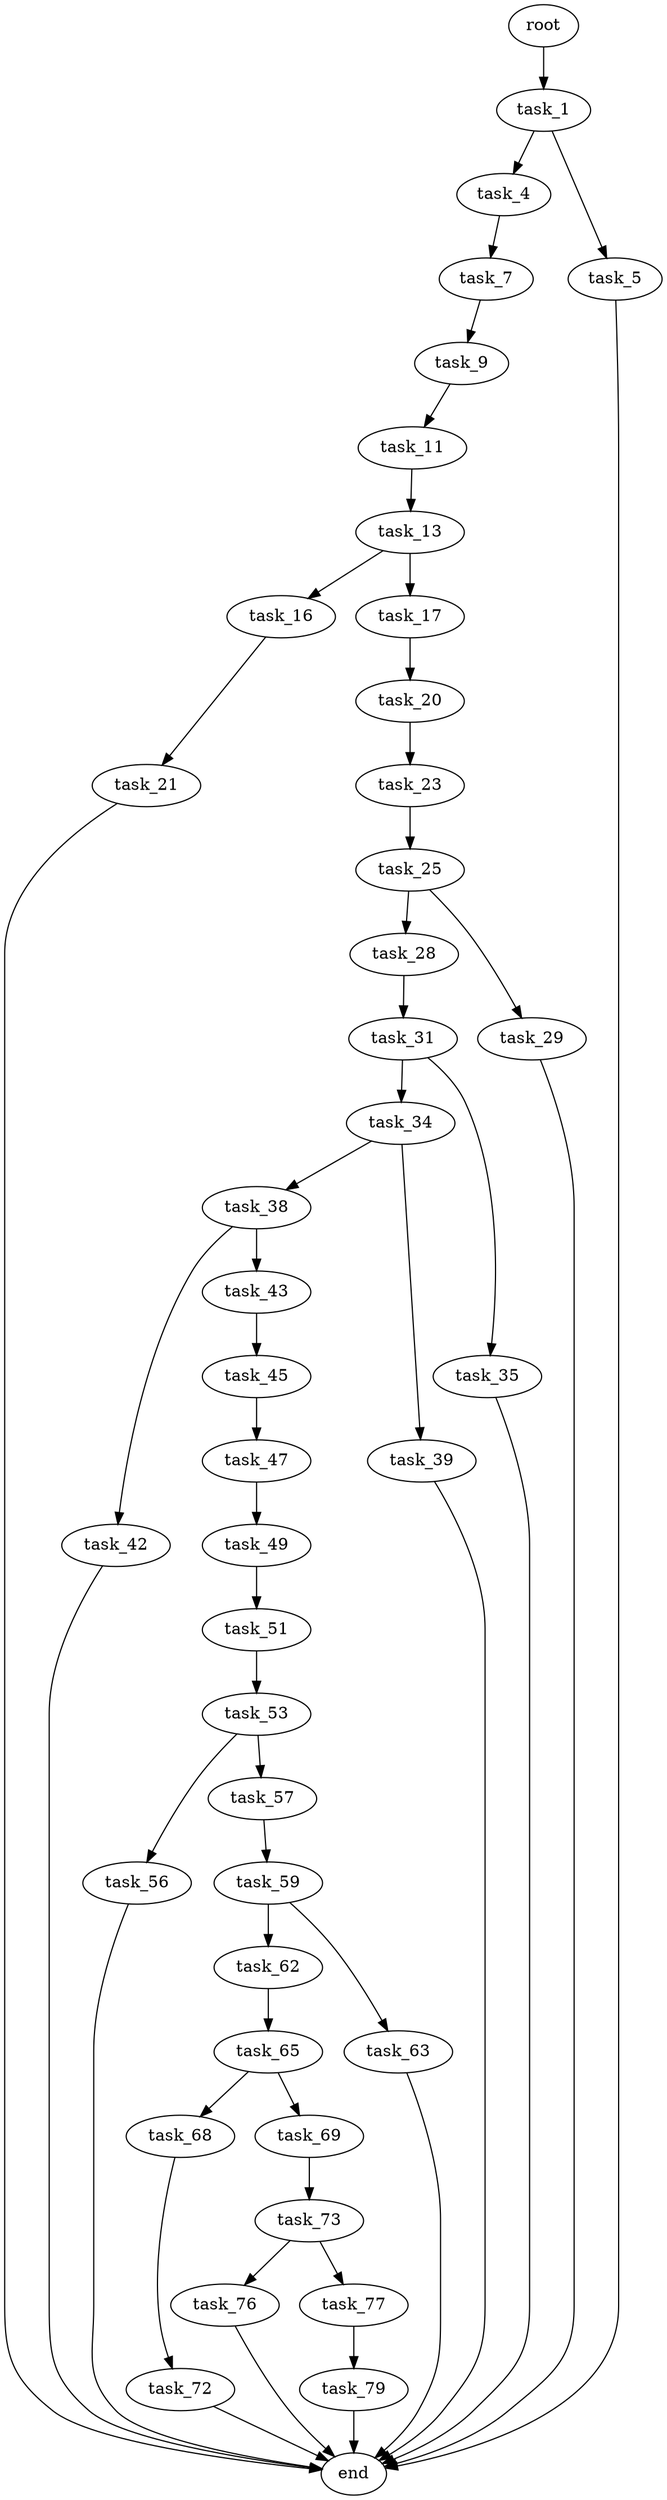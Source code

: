 digraph G {
  root [size="0.000000"];
  task_1 [size="134217728000.000000"];
  task_4 [size="9117081489.000000"];
  task_5 [size="8589934592.000000"];
  task_7 [size="531112811667.000000"];
  end [size="0.000000"];
  task_9 [size="53575573490.000000"];
  task_11 [size="368293445632.000000"];
  task_13 [size="235015802805.000000"];
  task_16 [size="549755813888.000000"];
  task_17 [size="3318292208.000000"];
  task_21 [size="7054003000.000000"];
  task_20 [size="28991029248.000000"];
  task_23 [size="80286409630.000000"];
  task_25 [size="231928233984.000000"];
  task_28 [size="22510360090.000000"];
  task_29 [size="1082802031.000000"];
  task_31 [size="549755813888.000000"];
  task_34 [size="231928233984.000000"];
  task_35 [size="90429902736.000000"];
  task_38 [size="1073741824000.000000"];
  task_39 [size="258168472580.000000"];
  task_42 [size="134217728000.000000"];
  task_43 [size="27857914494.000000"];
  task_45 [size="50689856220.000000"];
  task_47 [size="12293387496.000000"];
  task_49 [size="782757789696.000000"];
  task_51 [size="1706472782.000000"];
  task_53 [size="156800132433.000000"];
  task_56 [size="194450952327.000000"];
  task_57 [size="904378289.000000"];
  task_59 [size="416377349.000000"];
  task_62 [size="549755813888.000000"];
  task_63 [size="18928969021.000000"];
  task_65 [size="14959341639.000000"];
  task_68 [size="250804434615.000000"];
  task_69 [size="238968660944.000000"];
  task_72 [size="5197030528.000000"];
  task_73 [size="28991029248.000000"];
  task_76 [size="479989500852.000000"];
  task_77 [size="52622720765.000000"];
  task_79 [size="339849693278.000000"];

  root -> task_1 [size="1.000000"];
  task_1 -> task_4 [size="209715200.000000"];
  task_1 -> task_5 [size="209715200.000000"];
  task_4 -> task_7 [size="209715200.000000"];
  task_5 -> end [size="1.000000"];
  task_7 -> task_9 [size="411041792.000000"];
  task_9 -> task_11 [size="75497472.000000"];
  task_11 -> task_13 [size="411041792.000000"];
  task_13 -> task_16 [size="209715200.000000"];
  task_13 -> task_17 [size="209715200.000000"];
  task_16 -> task_21 [size="536870912.000000"];
  task_17 -> task_20 [size="75497472.000000"];
  task_21 -> end [size="1.000000"];
  task_20 -> task_23 [size="75497472.000000"];
  task_23 -> task_25 [size="75497472.000000"];
  task_25 -> task_28 [size="301989888.000000"];
  task_25 -> task_29 [size="301989888.000000"];
  task_28 -> task_31 [size="679477248.000000"];
  task_29 -> end [size="1.000000"];
  task_31 -> task_34 [size="536870912.000000"];
  task_31 -> task_35 [size="536870912.000000"];
  task_34 -> task_38 [size="301989888.000000"];
  task_34 -> task_39 [size="301989888.000000"];
  task_35 -> end [size="1.000000"];
  task_38 -> task_42 [size="838860800.000000"];
  task_38 -> task_43 [size="838860800.000000"];
  task_39 -> end [size="1.000000"];
  task_42 -> end [size="1.000000"];
  task_43 -> task_45 [size="33554432.000000"];
  task_45 -> task_47 [size="134217728.000000"];
  task_47 -> task_49 [size="33554432.000000"];
  task_49 -> task_51 [size="679477248.000000"];
  task_51 -> task_53 [size="209715200.000000"];
  task_53 -> task_56 [size="209715200.000000"];
  task_53 -> task_57 [size="209715200.000000"];
  task_56 -> end [size="1.000000"];
  task_57 -> task_59 [size="33554432.000000"];
  task_59 -> task_62 [size="33554432.000000"];
  task_59 -> task_63 [size="33554432.000000"];
  task_62 -> task_65 [size="536870912.000000"];
  task_63 -> end [size="1.000000"];
  task_65 -> task_68 [size="301989888.000000"];
  task_65 -> task_69 [size="301989888.000000"];
  task_68 -> task_72 [size="209715200.000000"];
  task_69 -> task_73 [size="536870912.000000"];
  task_72 -> end [size="1.000000"];
  task_73 -> task_76 [size="75497472.000000"];
  task_73 -> task_77 [size="75497472.000000"];
  task_76 -> end [size="1.000000"];
  task_77 -> task_79 [size="75497472.000000"];
  task_79 -> end [size="1.000000"];
}
